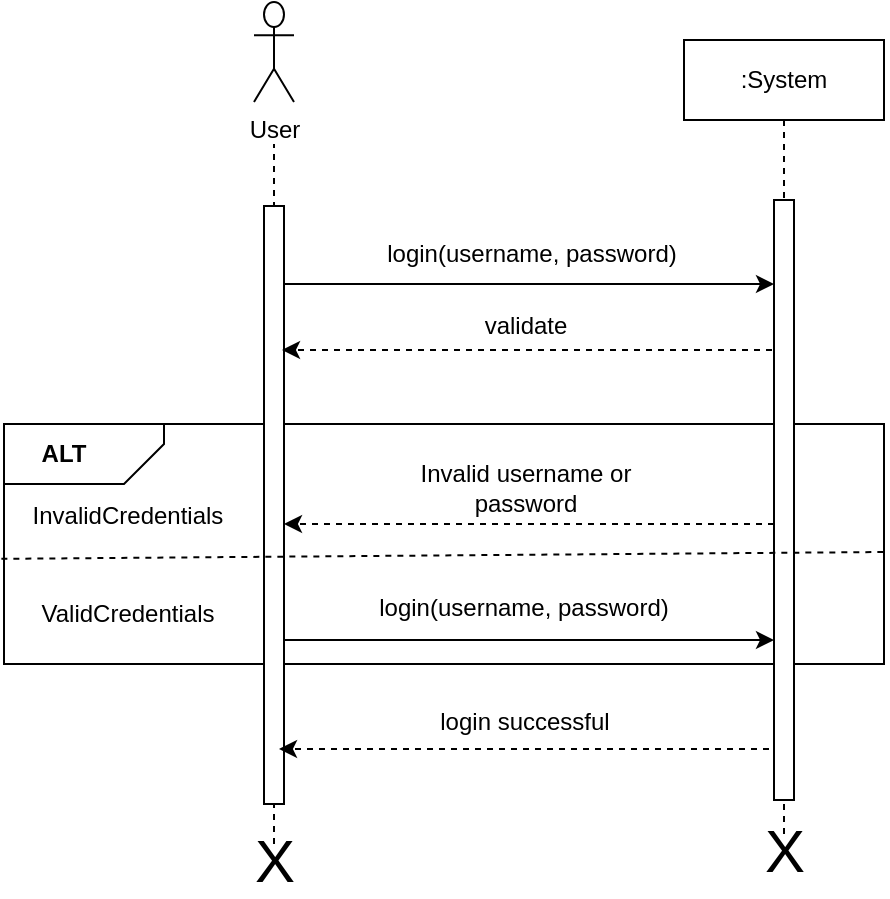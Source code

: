 <mxfile version="22.0.6" type="device">
  <diagram name="Page-1" id="vVatLjq-8rFdAqbvXlLx">
    <mxGraphModel dx="1050" dy="534" grid="1" gridSize="10" guides="1" tooltips="1" connect="1" arrows="1" fold="1" page="1" pageScale="1" pageWidth="850" pageHeight="1100" math="0" shadow="0">
      <root>
        <mxCell id="0" />
        <mxCell id="1" parent="0" />
        <mxCell id="16ncnGBQdCgUAPi3IZG2-1" value="" style="endArrow=none;dashed=1;html=1;rounded=0;" edge="1" parent="1">
          <mxGeometry width="50" height="50" relative="1" as="geometry">
            <mxPoint x="335" y="480" as="sourcePoint" />
            <mxPoint x="335" y="130" as="targetPoint" />
          </mxGeometry>
        </mxCell>
        <mxCell id="16ncnGBQdCgUAPi3IZG2-2" value="" style="rounded=0;whiteSpace=wrap;html=1;" vertex="1" parent="1">
          <mxGeometry x="200" y="270" width="440" height="120" as="geometry" />
        </mxCell>
        <mxCell id="16ncnGBQdCgUAPi3IZG2-3" value=":System" style="shape=umlLifeline;perimeter=lifelinePerimeter;whiteSpace=wrap;html=1;container=0;dropTarget=0;collapsible=0;recursiveResize=0;outlineConnect=0;portConstraint=eastwest;newEdgeStyle={&quot;edgeStyle&quot;:&quot;elbowEdgeStyle&quot;,&quot;elbow&quot;:&quot;vertical&quot;,&quot;curved&quot;:0,&quot;rounded&quot;:0};" vertex="1" parent="1">
          <mxGeometry x="540" y="78" width="100" height="400" as="geometry" />
        </mxCell>
        <mxCell id="16ncnGBQdCgUAPi3IZG2-4" value="" style="html=1;points=[];perimeter=orthogonalPerimeter;outlineConnect=0;targetShapes=umlLifeline;portConstraint=eastwest;newEdgeStyle={&quot;edgeStyle&quot;:&quot;elbowEdgeStyle&quot;,&quot;elbow&quot;:&quot;vertical&quot;,&quot;curved&quot;:0,&quot;rounded&quot;:0};" vertex="1" parent="16ncnGBQdCgUAPi3IZG2-3">
          <mxGeometry x="45" y="80" width="10" height="300" as="geometry" />
        </mxCell>
        <mxCell id="16ncnGBQdCgUAPi3IZG2-5" value="User" style="shape=umlActor;verticalLabelPosition=bottom;verticalAlign=top;html=1;outlineConnect=0;" vertex="1" parent="1">
          <mxGeometry x="325" y="59" width="20" height="50" as="geometry" />
        </mxCell>
        <mxCell id="16ncnGBQdCgUAPi3IZG2-6" value="" style="html=1;points=[];perimeter=orthogonalPerimeter;outlineConnect=0;targetShapes=umlLifeline;portConstraint=eastwest;newEdgeStyle={&quot;edgeStyle&quot;:&quot;elbowEdgeStyle&quot;,&quot;elbow&quot;:&quot;vertical&quot;,&quot;curved&quot;:0,&quot;rounded&quot;:0};" vertex="1" parent="1">
          <mxGeometry x="330" y="161" width="10" height="299" as="geometry" />
        </mxCell>
        <mxCell id="16ncnGBQdCgUAPi3IZG2-7" value="" style="endArrow=classic;html=1;rounded=0;" edge="1" parent="1" target="16ncnGBQdCgUAPi3IZG2-4">
          <mxGeometry width="50" height="50" relative="1" as="geometry">
            <mxPoint x="340" y="200" as="sourcePoint" />
            <mxPoint x="500" y="200" as="targetPoint" />
          </mxGeometry>
        </mxCell>
        <mxCell id="16ncnGBQdCgUAPi3IZG2-8" value="" style="html=1;labelBackgroundColor=#ffffff;startArrow=none;startFill=0;startSize=6;endArrow=classic;endFill=1;endSize=6;jettySize=auto;orthogonalLoop=1;strokeWidth=1;dashed=1;fontSize=14;rounded=0;" edge="1" parent="1">
          <mxGeometry width="60" height="60" relative="1" as="geometry">
            <mxPoint x="585" y="320" as="sourcePoint" />
            <mxPoint x="340" y="320" as="targetPoint" />
          </mxGeometry>
        </mxCell>
        <mxCell id="16ncnGBQdCgUAPi3IZG2-9" value="login(username, password)" style="text;strokeColor=none;align=center;fillColor=none;html=1;verticalAlign=middle;whiteSpace=wrap;rounded=0;" vertex="1" parent="1">
          <mxGeometry x="344" y="170" width="240" height="30" as="geometry" />
        </mxCell>
        <mxCell id="16ncnGBQdCgUAPi3IZG2-10" value="validate" style="text;strokeColor=none;align=center;fillColor=none;html=1;verticalAlign=middle;whiteSpace=wrap;rounded=0;" vertex="1" parent="1">
          <mxGeometry x="411" y="206" width="100" height="30" as="geometry" />
        </mxCell>
        <mxCell id="16ncnGBQdCgUAPi3IZG2-11" value="Invalid username or password" style="text;strokeColor=none;align=center;fillColor=none;html=1;verticalAlign=middle;whiteSpace=wrap;rounded=0;" vertex="1" parent="1">
          <mxGeometry x="386" y="286.5" width="150" height="30" as="geometry" />
        </mxCell>
        <mxCell id="16ncnGBQdCgUAPi3IZG2-12" value="" style="endArrow=none;dashed=1;html=1;rounded=0;exitX=-0.003;exitY=0.634;exitDx=0;exitDy=0;exitPerimeter=0;" edge="1" parent="1">
          <mxGeometry width="50" height="50" relative="1" as="geometry">
            <mxPoint x="198.68" y="337.42" as="sourcePoint" />
            <mxPoint x="640" y="334" as="targetPoint" />
          </mxGeometry>
        </mxCell>
        <mxCell id="16ncnGBQdCgUAPi3IZG2-13" value="" style="endArrow=classic;html=1;rounded=0;" edge="1" parent="1">
          <mxGeometry width="50" height="50" relative="1" as="geometry">
            <mxPoint x="340" y="378" as="sourcePoint" />
            <mxPoint x="585" y="378" as="targetPoint" />
          </mxGeometry>
        </mxCell>
        <mxCell id="16ncnGBQdCgUAPi3IZG2-14" value="" style="verticalLabelPosition=bottom;verticalAlign=top;html=1;shape=card;whiteSpace=wrap;size=20;arcSize=12;rotation=-180;" vertex="1" parent="1">
          <mxGeometry x="200" y="270" width="80" height="30" as="geometry" />
        </mxCell>
        <mxCell id="16ncnGBQdCgUAPi3IZG2-15" value="&lt;b&gt;ALT&lt;/b&gt;" style="text;strokeColor=none;align=center;fillColor=none;html=1;verticalAlign=middle;whiteSpace=wrap;rounded=0;" vertex="1" parent="1">
          <mxGeometry x="200" y="270" width="60" height="30" as="geometry" />
        </mxCell>
        <mxCell id="16ncnGBQdCgUAPi3IZG2-16" value="InvalidCredentials" style="text;strokeColor=none;align=center;fillColor=none;html=1;verticalAlign=middle;whiteSpace=wrap;rounded=0;" vertex="1" parent="1">
          <mxGeometry x="208" y="301" width="108" height="30" as="geometry" />
        </mxCell>
        <mxCell id="16ncnGBQdCgUAPi3IZG2-17" value="" style="html=1;labelBackgroundColor=#ffffff;startArrow=none;startFill=0;startSize=6;endArrow=classic;endFill=1;endSize=6;jettySize=auto;orthogonalLoop=1;strokeWidth=1;dashed=1;fontSize=14;rounded=0;" edge="1" parent="1">
          <mxGeometry width="60" height="60" relative="1" as="geometry">
            <mxPoint x="582.5" y="432.5" as="sourcePoint" />
            <mxPoint x="337.5" y="432.5" as="targetPoint" />
          </mxGeometry>
        </mxCell>
        <mxCell id="16ncnGBQdCgUAPi3IZG2-18" value="login successful" style="text;strokeColor=none;align=center;fillColor=none;html=1;verticalAlign=middle;whiteSpace=wrap;rounded=0;" vertex="1" parent="1">
          <mxGeometry x="393.5" y="404" width="132.5" height="30" as="geometry" />
        </mxCell>
        <mxCell id="16ncnGBQdCgUAPi3IZG2-19" value="" style="html=1;labelBackgroundColor=#ffffff;startArrow=none;startFill=0;startSize=6;endArrow=classic;endFill=1;endSize=6;jettySize=auto;orthogonalLoop=1;strokeWidth=1;dashed=1;fontSize=14;rounded=0;" edge="1" parent="1">
          <mxGeometry width="60" height="60" relative="1" as="geometry">
            <mxPoint x="584" y="233" as="sourcePoint" />
            <mxPoint x="339" y="233" as="targetPoint" />
          </mxGeometry>
        </mxCell>
        <mxCell id="16ncnGBQdCgUAPi3IZG2-20" value="ValidCredentials" style="text;strokeColor=none;align=center;fillColor=none;html=1;verticalAlign=middle;whiteSpace=wrap;rounded=0;" vertex="1" parent="1">
          <mxGeometry x="208" y="350" width="108" height="30" as="geometry" />
        </mxCell>
        <mxCell id="16ncnGBQdCgUAPi3IZG2-21" value="login(username, password)" style="text;strokeColor=none;align=center;fillColor=none;html=1;verticalAlign=middle;whiteSpace=wrap;rounded=0;" vertex="1" parent="1">
          <mxGeometry x="340" y="347" width="240" height="30" as="geometry" />
        </mxCell>
        <mxCell id="16ncnGBQdCgUAPi3IZG2-22" value="&lt;font style=&quot;font-size: 30px;&quot;&gt;X&lt;/font&gt;" style="text;strokeColor=none;align=center;fillColor=none;html=1;verticalAlign=middle;whiteSpace=wrap;rounded=0;" vertex="1" parent="1">
          <mxGeometry x="322" y="483.01" width="27" height="10" as="geometry" />
        </mxCell>
        <mxCell id="16ncnGBQdCgUAPi3IZG2-23" value="&lt;font style=&quot;font-size: 30px;&quot;&gt;X&lt;/font&gt;" style="text;strokeColor=none;align=center;fillColor=none;html=1;verticalAlign=middle;whiteSpace=wrap;rounded=0;" vertex="1" parent="1">
          <mxGeometry x="577" y="478.01" width="27" height="10" as="geometry" />
        </mxCell>
      </root>
    </mxGraphModel>
  </diagram>
</mxfile>
